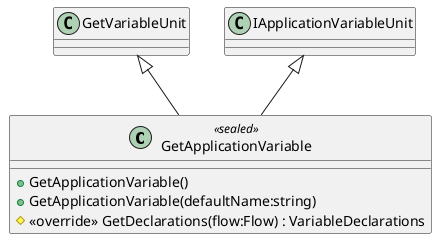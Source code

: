 @startuml
class GetApplicationVariable <<sealed>> {
    + GetApplicationVariable()
    + GetApplicationVariable(defaultName:string)
    # <<override>> GetDeclarations(flow:Flow) : VariableDeclarations
}
GetVariableUnit <|-- GetApplicationVariable
IApplicationVariableUnit <|-- GetApplicationVariable
@enduml
